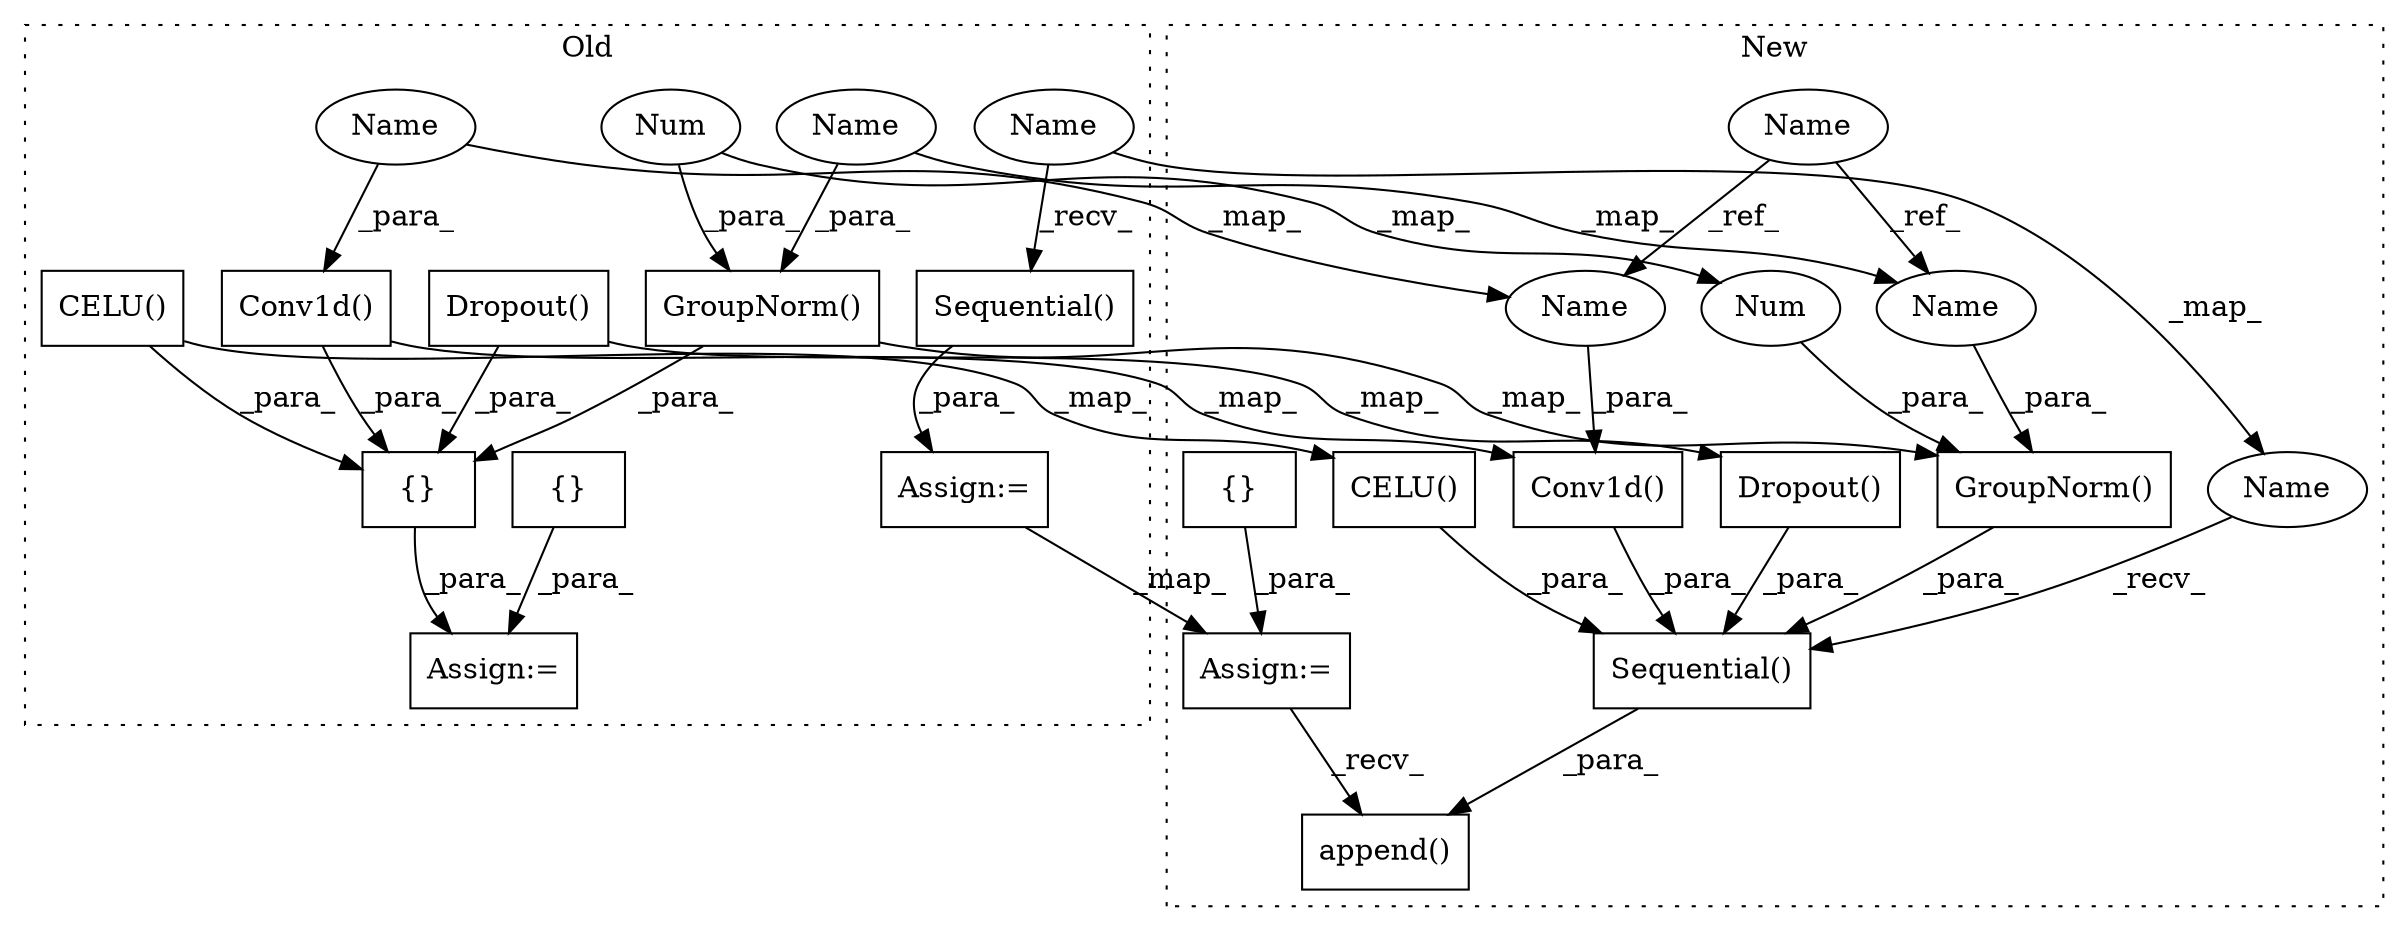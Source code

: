 digraph G {
subgraph cluster0 {
1 [label="Conv1d()" a="75" s="393,414" l="10,74" shape="box"];
3 [label="Assign:=" a="68" s="370" l="4" shape="box"];
4 [label="{}" a="59" s="374,706" l="19,0" shape="box"];
6 [label="Dropout()" a="75" s="680" l="26" shape="box"];
7 [label="{}" a="59" s="281,281" l="2,1" shape="box"];
9 [label="Sequential()" a="75" s="753,768" l="14,2" shape="box"];
11 [label="GroupNorm()" a="75" s="591,612" l="13,1" shape="box"];
15 [label="Num" a="76" s="604" l="1" shape="ellipse"];
18 [label="CELU()" a="75" s="652" l="9" shape="box"];
19 [label="Assign:=" a="68" s="750" l="3" shape="box"];
22 [label="Name" a="87" s="753" l="2" shape="ellipse"];
25 [label="Name" a="87" s="409" l="5" shape="ellipse"];
26 [label="Name" a="87" s="607" l="5" shape="ellipse"];
label = "Old";
style="dotted";
}
subgraph cluster1 {
2 [label="Conv1d()" a="75" s="489,510" l="10,74" shape="box"];
5 [label="Dropout()" a="75" s="792" l="26" shape="box"];
8 [label="Sequential()" a="75" s="453,818" l="36,2" shape="box"];
10 [label="GroupNorm()" a="75" s="695,716" l="13,1" shape="box"];
12 [label="Name" a="87" s="346" l="5" shape="ellipse"];
13 [label="append()" a="75" s="419,820" l="34,2" shape="box"];
14 [label="{}" a="59" s="331,331" l="2,1" shape="box"];
16 [label="Num" a="76" s="708" l="1" shape="ellipse"];
17 [label="CELU()" a="75" s="760" l="9" shape="box"];
20 [label="Assign:=" a="68" s="328" l="3" shape="box"];
21 [label="Name" a="87" s="453" l="2" shape="ellipse"];
23 [label="Name" a="87" s="505" l="5" shape="ellipse"];
24 [label="Name" a="87" s="711" l="5" shape="ellipse"];
label = "New";
style="dotted";
}
1 -> 4 [label="_para_"];
1 -> 2 [label="_map_"];
2 -> 8 [label="_para_"];
4 -> 3 [label="_para_"];
5 -> 8 [label="_para_"];
6 -> 4 [label="_para_"];
6 -> 5 [label="_map_"];
7 -> 3 [label="_para_"];
8 -> 13 [label="_para_"];
9 -> 19 [label="_para_"];
10 -> 8 [label="_para_"];
11 -> 4 [label="_para_"];
11 -> 10 [label="_map_"];
12 -> 24 [label="_ref_"];
12 -> 23 [label="_ref_"];
14 -> 20 [label="_para_"];
15 -> 11 [label="_para_"];
15 -> 16 [label="_map_"];
16 -> 10 [label="_para_"];
17 -> 8 [label="_para_"];
18 -> 4 [label="_para_"];
18 -> 17 [label="_map_"];
19 -> 20 [label="_map_"];
20 -> 13 [label="_recv_"];
21 -> 8 [label="_recv_"];
22 -> 21 [label="_map_"];
22 -> 9 [label="_recv_"];
23 -> 2 [label="_para_"];
24 -> 10 [label="_para_"];
25 -> 1 [label="_para_"];
25 -> 23 [label="_map_"];
26 -> 24 [label="_map_"];
26 -> 11 [label="_para_"];
}
